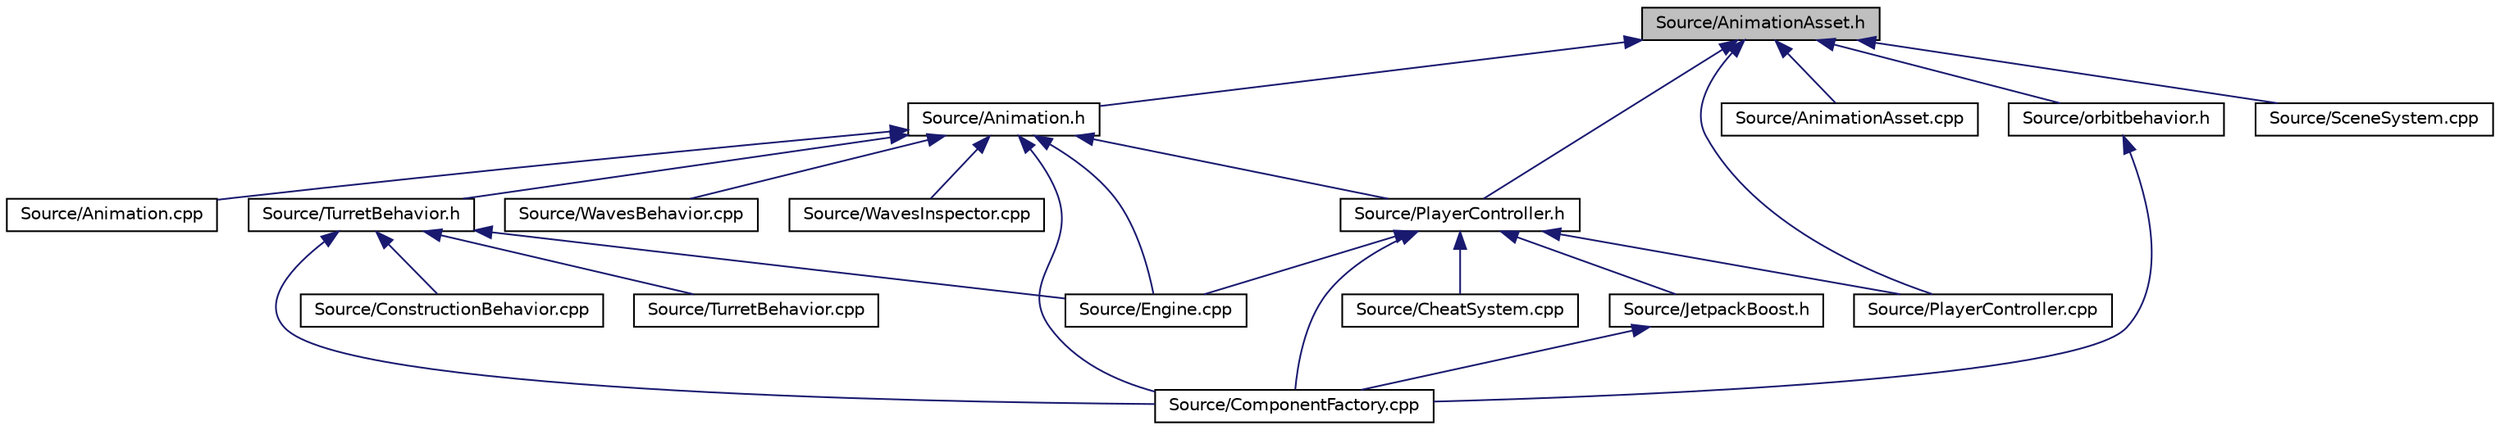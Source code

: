 digraph "Source/AnimationAsset.h"
{
 // LATEX_PDF_SIZE
  edge [fontname="Helvetica",fontsize="10",labelfontname="Helvetica",labelfontsize="10"];
  node [fontname="Helvetica",fontsize="10",shape=record];
  Node1 [label="Source/AnimationAsset.h",height=0.2,width=0.4,color="black", fillcolor="grey75", style="filled", fontcolor="black",tooltip="Asset that contains information about a spritesheet animation."];
  Node1 -> Node2 [dir="back",color="midnightblue",fontsize="10",style="solid"];
  Node2 [label="Source/Animation.h",height=0.2,width=0.4,color="black", fillcolor="white", style="filled",URL="$Animation_8h.html",tooltip="animation component class"];
  Node2 -> Node3 [dir="back",color="midnightblue",fontsize="10",style="solid"];
  Node3 [label="Source/Animation.cpp",height=0.2,width=0.4,color="black", fillcolor="white", style="filled",URL="$Animation_8cpp.html",tooltip="animation component implimentation"];
  Node2 -> Node4 [dir="back",color="midnightblue",fontsize="10",style="solid"];
  Node4 [label="Source/ComponentFactory.cpp",height=0.2,width=0.4,color="black", fillcolor="white", style="filled",URL="$ComponentFactory_8cpp.html",tooltip="Definitions for the component factory class."];
  Node2 -> Node5 [dir="back",color="midnightblue",fontsize="10",style="solid"];
  Node5 [label="Source/Engine.cpp",height=0.2,width=0.4,color="black", fillcolor="white", style="filled",URL="$Engine_8cpp.html",tooltip="Engine class."];
  Node2 -> Node6 [dir="back",color="midnightblue",fontsize="10",style="solid"];
  Node6 [label="Source/PlayerController.h",height=0.2,width=0.4,color="black", fillcolor="white", style="filled",URL="$PlayerController_8h.html",tooltip="PlayerController Behaviour Class."];
  Node6 -> Node7 [dir="back",color="midnightblue",fontsize="10",style="solid"];
  Node7 [label="Source/CheatSystem.cpp",height=0.2,width=0.4,color="black", fillcolor="white", style="filled",URL="$CheatSystem_8cpp.html",tooltip="CheatSystem Class definition."];
  Node6 -> Node4 [dir="back",color="midnightblue",fontsize="10",style="solid"];
  Node6 -> Node5 [dir="back",color="midnightblue",fontsize="10",style="solid"];
  Node6 -> Node8 [dir="back",color="midnightblue",fontsize="10",style="solid"];
  Node8 [label="Source/JetpackBoost.h",height=0.2,width=0.4,color="black", fillcolor="white", style="filled",URL="$JetpackBoost_8h_source.html",tooltip=" "];
  Node8 -> Node4 [dir="back",color="midnightblue",fontsize="10",style="solid"];
  Node6 -> Node9 [dir="back",color="midnightblue",fontsize="10",style="solid"];
  Node9 [label="Source/PlayerController.cpp",height=0.2,width=0.4,color="black", fillcolor="white", style="filled",URL="$PlayerController_8cpp.html",tooltip="PlayerController Behaviour Class."];
  Node2 -> Node10 [dir="back",color="midnightblue",fontsize="10",style="solid"];
  Node10 [label="Source/TurretBehavior.h",height=0.2,width=0.4,color="black", fillcolor="white", style="filled",URL="$TurretBehavior_8h_source.html",tooltip=" "];
  Node10 -> Node4 [dir="back",color="midnightblue",fontsize="10",style="solid"];
  Node10 -> Node11 [dir="back",color="midnightblue",fontsize="10",style="solid"];
  Node11 [label="Source/ConstructionBehavior.cpp",height=0.2,width=0.4,color="black", fillcolor="white", style="filled",URL="$ConstructionBehavior_8cpp.html",tooltip="handles the construction of towers and modification of terrain"];
  Node10 -> Node5 [dir="back",color="midnightblue",fontsize="10",style="solid"];
  Node10 -> Node12 [dir="back",color="midnightblue",fontsize="10",style="solid"];
  Node12 [label="Source/TurretBehavior.cpp",height=0.2,width=0.4,color="black", fillcolor="white", style="filled",URL="$TurretBehavior_8cpp.html",tooltip="Behavior Compenent for Basic Turret"];
  Node2 -> Node13 [dir="back",color="midnightblue",fontsize="10",style="solid"];
  Node13 [label="Source/WavesBehavior.cpp",height=0.2,width=0.4,color="black", fillcolor="white", style="filled",URL="$WavesBehavior_8cpp.html",tooltip="Definitions for wave and spawning behavior."];
  Node2 -> Node14 [dir="back",color="midnightblue",fontsize="10",style="solid"];
  Node14 [label="Source/WavesInspector.cpp",height=0.2,width=0.4,color="black", fillcolor="white", style="filled",URL="$WavesInspector_8cpp.html",tooltip="Definitions for wave and spawning editing in game."];
  Node1 -> Node15 [dir="back",color="midnightblue",fontsize="10",style="solid"];
  Node15 [label="Source/AnimationAsset.cpp",height=0.2,width=0.4,color="black", fillcolor="white", style="filled",URL="$AnimationAsset_8cpp.html",tooltip="Asset that contains information about a spritesheet animation."];
  Node1 -> Node16 [dir="back",color="midnightblue",fontsize="10",style="solid"];
  Node16 [label="Source/orbitbehavior.h",height=0.2,width=0.4,color="black", fillcolor="white", style="filled",URL="$orbitbehavior_8h_source.html",tooltip=" "];
  Node16 -> Node4 [dir="back",color="midnightblue",fontsize="10",style="solid"];
  Node1 -> Node9 [dir="back",color="midnightblue",fontsize="10",style="solid"];
  Node1 -> Node6 [dir="back",color="midnightblue",fontsize="10",style="solid"];
  Node1 -> Node17 [dir="back",color="midnightblue",fontsize="10",style="solid"];
  Node17 [label="Source/SceneSystem.cpp",height=0.2,width=0.4,color="black", fillcolor="white", style="filled",URL="$SceneSystem_8cpp.html",tooltip="handles the process of resetting and changing scenes"];
}
